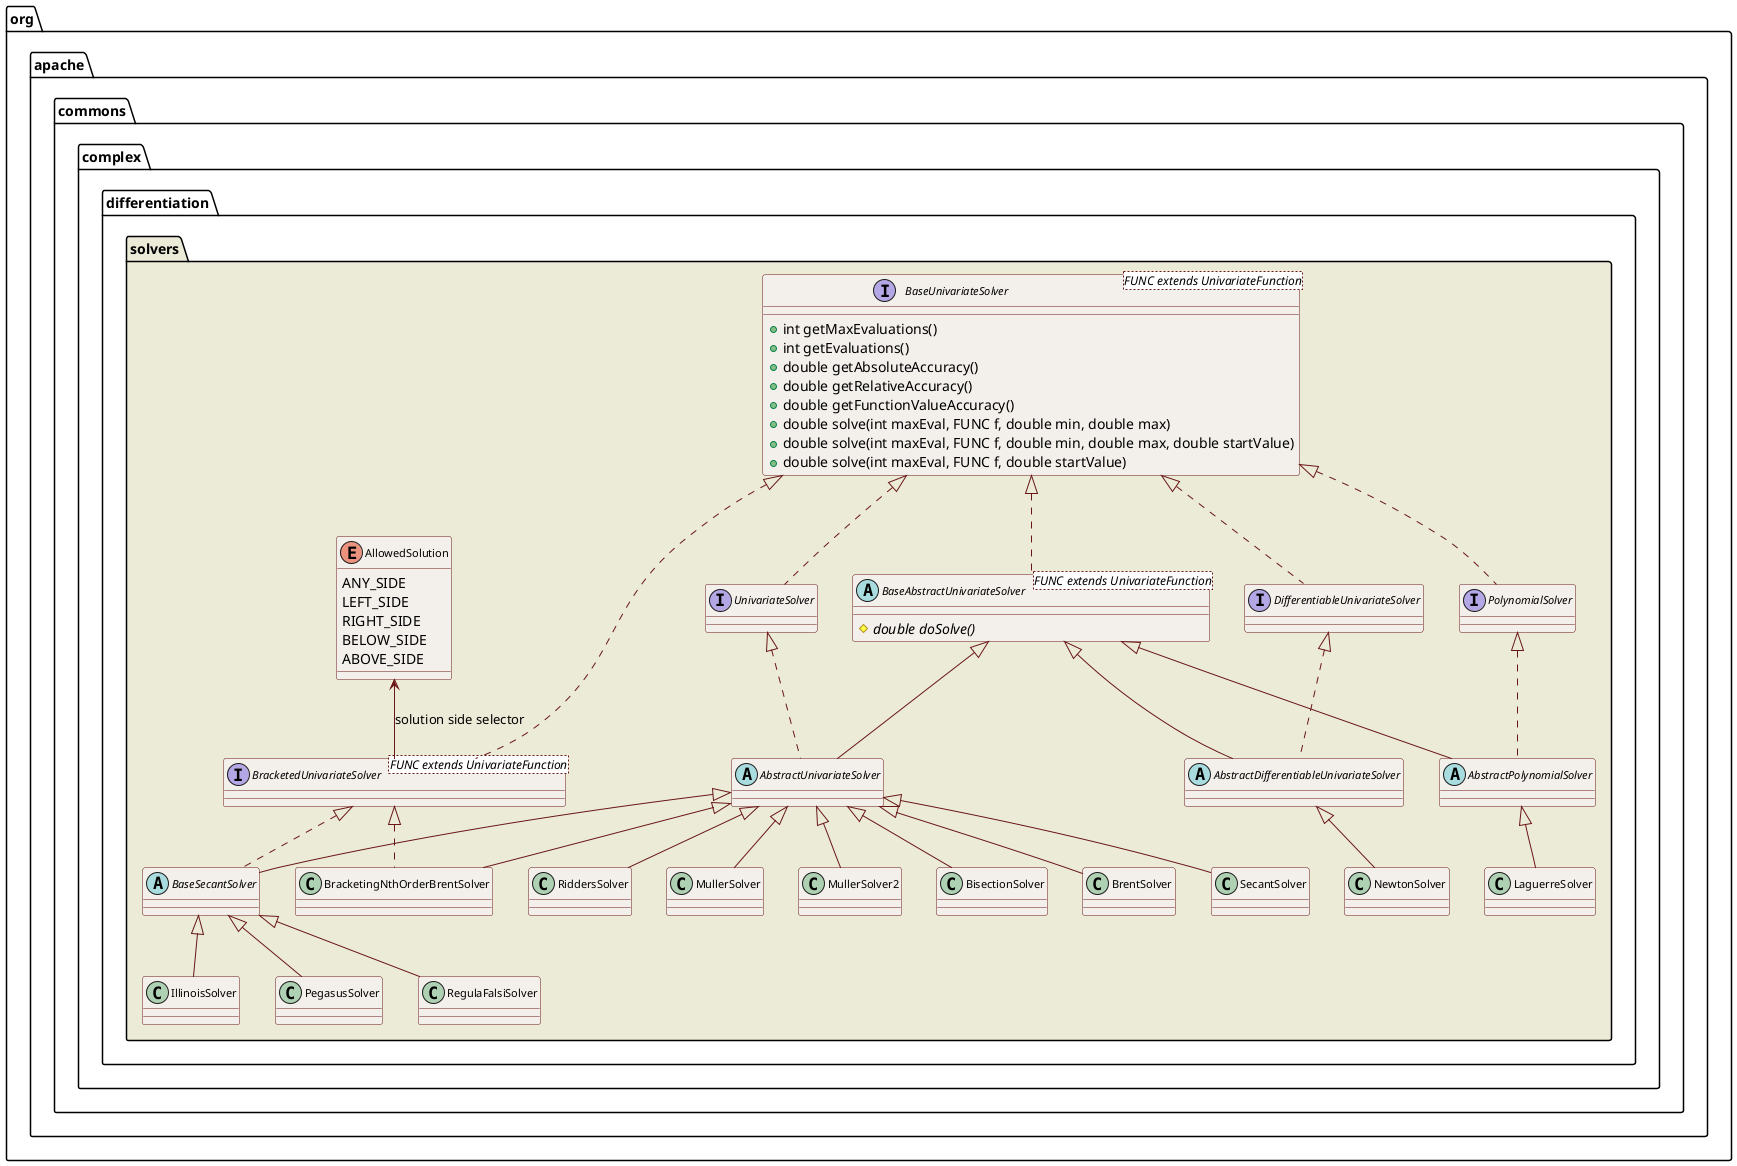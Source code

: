 ' Licensed to the Apache Software Foundation (ASF) under one or more
' contributor license agreements.  See the NOTICE file distributed with
' this work for additional information regarding copyright ownership.
' The ASF licenses this file to You under the Apache License, Version 2.0
' (the "License"); you may not use this file except in compliance with
' the License.  You may obtain a copy of the License at
'
'      http://www.apache.org/licenses/LICENSE-2.0
'
' Unless required by applicable law or agreed to in writing, software
' distributed under the License is distributed on an "AS IS" BASIS,
' WITHOUT WARRANTIES OR CONDITIONS OF ANY KIND, either express or implied.
' See the License for the specific language governing permissions and
' limitations under the License.

@startuml

  skinparam svek                  true
  skinparam ClassBackgroundColor  #F3EFEB
  skinparam ClassArrowColor       #691616
  skinparam ClassBorderColor      #691616
  skinparam NoteBackgroundColor   #F3EFEB
  skinparam NoteBorderColor       #691616
  skinparam NoteFontColor         #691616
  skinparam ClassFontSize         11

  package org.apache.commons.complex.differentiation.solvers #ECEBD8 {

        enum AllowedSolution {
          ANY_SIDE
          LEFT_SIDE
          RIGHT_SIDE
          BELOW_SIDE
          ABOVE_SIDE
        }

        interface "BaseUnivariateSolver<FUNC extends UnivariateFunction>" as BaseUnivariateSolver_FUNC_ {
          +int getMaxEvaluations()
          +int getEvaluations()
          +double getAbsoluteAccuracy()
          +double getRelativeAccuracy()
          +double getFunctionValueAccuracy()
          +double solve(int maxEval, FUNC f, double min, double max)
          +double solve(int maxEval, FUNC f, double min, double max, double startValue)
          +double solve(int maxEval, FUNC f, double startValue)
        }

        abstract class "BaseAbstractUnivariateSolver<FUNC extends UnivariateFunction>" as BaseAbstractUnivariateSolver_FUNC_ {
          #{Abstract} double doSolve()
        }

        interface UnivariateSolver
        abstract class AbstractUnivariateSolver

        interface DifferentiableUnivariateSolver
        abstract class AbstractDifferentiableUnivariateSolver

        interface PolynomialSolver
        abstract class AbstractPolynomialSolver

        BaseUnivariateSolver_FUNC_         <|.. BaseAbstractUnivariateSolver_FUNC_

        BaseUnivariateSolver_FUNC_         <|.. UnivariateSolver
        UnivariateSolver                   <|.. AbstractUnivariateSolver
        BaseAbstractUnivariateSolver_FUNC_ <|-- AbstractUnivariateSolver

        BaseUnivariateSolver_FUNC_         <|.. DifferentiableUnivariateSolver
        DifferentiableUnivariateSolver     <|.. AbstractDifferentiableUnivariateSolver
        BaseAbstractUnivariateSolver_FUNC_ <|-- AbstractDifferentiableUnivariateSolver

        BaseUnivariateSolver_FUNC_         <|.. PolynomialSolver
        PolynomialSolver                   <|.. AbstractPolynomialSolver
        BaseAbstractUnivariateSolver_FUNC_ <|-- AbstractPolynomialSolver


interface "BracketedUnivariateSolver<FUNC extends UnivariateFunction>" as  BracketedUnivariateSolver_FUNC_
AllowedSolution <-- BracketedUnivariateSolver_FUNC_ : solution side selector
BaseUnivariateSolver_FUNC_ <|.. BracketedUnivariateSolver_FUNC_

abstract class BaseSecantSolver

 AbstractUnivariateSolver <|-- BaseSecantSolver
 BracketedUnivariateSolver_FUNC_ <|.. BaseSecantSolver
 BaseSecantSolver <|-- IllinoisSolver
 BaseSecantSolver <|-- PegasusSolver
 BaseSecantSolver <|-- RegulaFalsiSolver

 AbstractUnivariateSolver <|-- BracketingNthOrderBrentSolver
 BracketedUnivariateSolver_FUNC_ <|.. BracketingNthOrderBrentSolver

 AbstractUnivariateSolver <|-- BrentSolver
 AbstractUnivariateSolver <|-- SecantSolver
 AbstractUnivariateSolver <|-- RiddersSolver
 AbstractUnivariateSolver <|-- MullerSolver
 AbstractUnivariateSolver <|-- MullerSolver2
 AbstractDifferentiableUnivariateSolver <|-- NewtonSolver
AbstractPolynomialSolver <|-- LaguerreSolver

AbstractUnivariateSolver <|-- BisectionSolver
  }

@enduml
